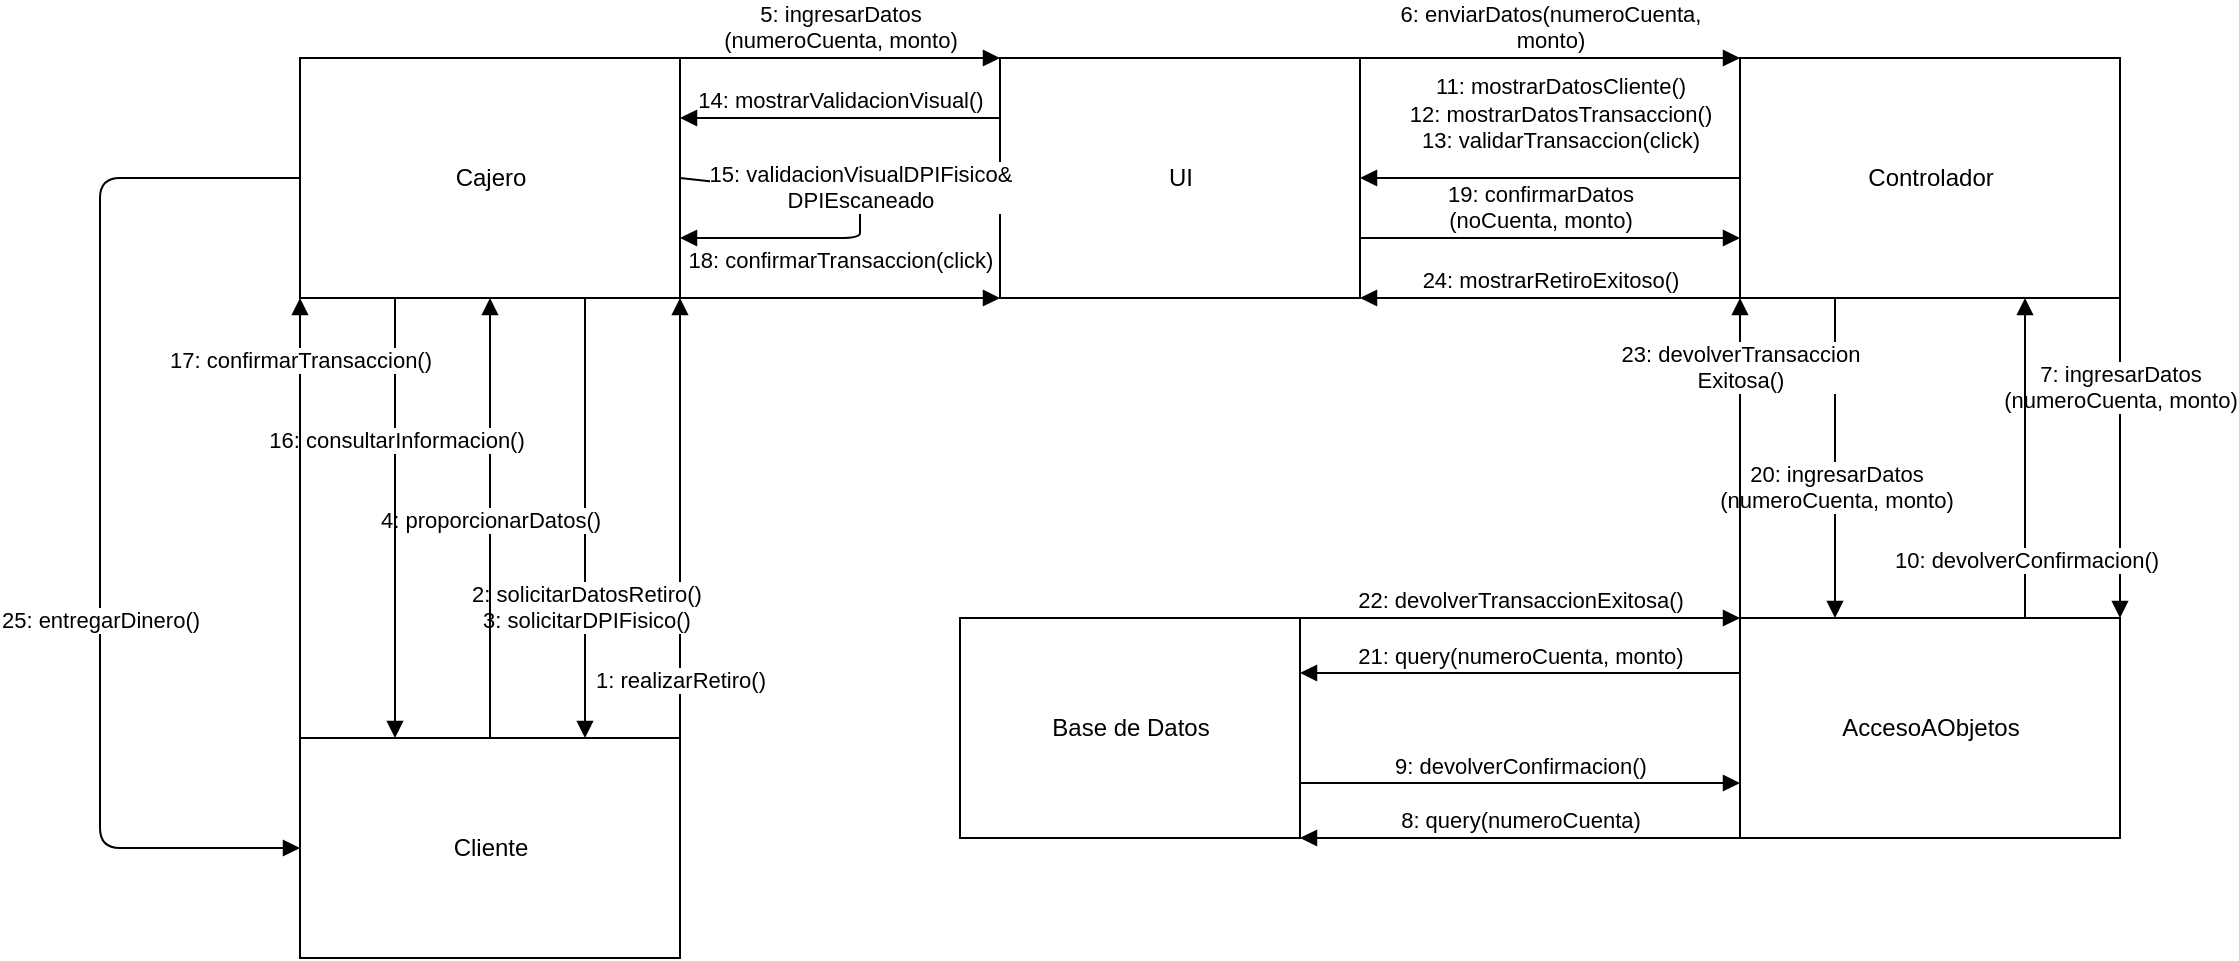 <mxfile version="13.9.6" type="google"><diagram name="Page-1" id="929967ad-93f9-6ef4-fab6-5d389245f69c"><mxGraphModel dx="663" dy="421" grid="1" gridSize="10" guides="1" tooltips="1" connect="1" arrows="1" fold="1" page="1" pageScale="1.5" pageWidth="1169" pageHeight="826" background="none" math="0" shadow="0"><root><mxCell id="0" style=";html=1;"/><mxCell id="1" style=";html=1;" parent="0"/><mxCell id="m9XbVziNE9q9JUObsaaY-10" value="Cajero" style="html=1;" parent="1" vertex="1"><mxGeometry x="680" y="460" width="190" height="120" as="geometry"/></mxCell><mxCell id="m9XbVziNE9q9JUObsaaY-11" value="UI" style="html=1;" parent="1" vertex="1"><mxGeometry x="1030" y="460" width="180" height="120" as="geometry"/></mxCell><mxCell id="m9XbVziNE9q9JUObsaaY-12" value="Controlador" style="html=1;" parent="1" vertex="1"><mxGeometry x="1400" y="460" width="190" height="120" as="geometry"/></mxCell><mxCell id="m9XbVziNE9q9JUObsaaY-13" value="AccesoAObjetos" style="html=1;" parent="1" vertex="1"><mxGeometry x="1400" y="740" width="190" height="110" as="geometry"/></mxCell><mxCell id="m9XbVziNE9q9JUObsaaY-14" value="Base de Datos" style="html=1;" parent="1" vertex="1"><mxGeometry x="1010" y="740" width="170" height="110" as="geometry"/></mxCell><mxCell id="m9XbVziNE9q9JUObsaaY-15" value="5: ingresarDatos&lt;br&gt;(numeroCuenta, monto)" style="html=1;verticalAlign=bottom;endArrow=block;exitX=1;exitY=0;exitDx=0;exitDy=0;entryX=0;entryY=0;entryDx=0;entryDy=0;" parent="1" source="m9XbVziNE9q9JUObsaaY-10" target="m9XbVziNE9q9JUObsaaY-11" edge="1"><mxGeometry width="80" relative="1" as="geometry"><mxPoint x="1160" y="560" as="sourcePoint"/><mxPoint x="1240" y="560" as="targetPoint"/></mxGeometry></mxCell><mxCell id="m9XbVziNE9q9JUObsaaY-16" value="6: enviarDatos(numeroCuenta,&lt;br&gt;monto)" style="html=1;verticalAlign=bottom;endArrow=block;exitX=1;exitY=0;exitDx=0;exitDy=0;entryX=0;entryY=0;entryDx=0;entryDy=0;" parent="1" edge="1" target="m9XbVziNE9q9JUObsaaY-12" source="m9XbVziNE9q9JUObsaaY-11"><mxGeometry width="80" relative="1" as="geometry"><mxPoint x="1199" y="505" as="sourcePoint"/><mxPoint x="1399" y="505" as="targetPoint"/></mxGeometry></mxCell><mxCell id="m9XbVziNE9q9JUObsaaY-18" value="7: ingresarDatos&lt;br&gt;(numeroCuenta, monto)" style="html=1;verticalAlign=bottom;endArrow=block;exitX=1;exitY=1;exitDx=0;exitDy=0;entryX=1;entryY=0;entryDx=0;entryDy=0;" parent="1" source="m9XbVziNE9q9JUObsaaY-12" target="m9XbVziNE9q9JUObsaaY-13" edge="1"><mxGeometry x="-0.25" width="80" relative="1" as="geometry"><mxPoint x="1430" y="570" as="sourcePoint"/><mxPoint x="1510" y="570" as="targetPoint"/><mxPoint as="offset"/></mxGeometry></mxCell><mxCell id="m9XbVziNE9q9JUObsaaY-22" value="8: query(numeroCuenta)" style="html=1;verticalAlign=bottom;endArrow=block;exitX=0;exitY=1;exitDx=0;exitDy=0;entryX=1;entryY=1;entryDx=0;entryDy=0;" parent="1" source="m9XbVziNE9q9JUObsaaY-13" target="m9XbVziNE9q9JUObsaaY-14" edge="1"><mxGeometry width="80" relative="1" as="geometry"><mxPoint x="1230" y="820" as="sourcePoint"/><mxPoint x="1310" y="820" as="targetPoint"/></mxGeometry></mxCell><mxCell id="m9XbVziNE9q9JUObsaaY-23" value="9: devolverConfirmacion()" style="html=1;verticalAlign=bottom;endArrow=block;exitX=1;exitY=0.75;exitDx=0;exitDy=0;entryX=0;entryY=0.75;entryDx=0;entryDy=0;" parent="1" source="m9XbVziNE9q9JUObsaaY-14" target="m9XbVziNE9q9JUObsaaY-13" edge="1"><mxGeometry width="80" relative="1" as="geometry"><mxPoint x="1230" y="760" as="sourcePoint"/><mxPoint x="1310" y="760" as="targetPoint"/></mxGeometry></mxCell><mxCell id="m9XbVziNE9q9JUObsaaY-24" value="10: devolverConfirmacion()" style="html=1;verticalAlign=bottom;endArrow=block;entryX=0.75;entryY=1;entryDx=0;entryDy=0;exitX=0.75;exitY=0;exitDx=0;exitDy=0;" parent="1" target="m9XbVziNE9q9JUObsaaY-12" edge="1" source="m9XbVziNE9q9JUObsaaY-13"><mxGeometry x="-0.75" width="80" relative="1" as="geometry"><mxPoint x="1440" y="740" as="sourcePoint"/><mxPoint x="1260" y="620" as="targetPoint"/><mxPoint as="offset"/></mxGeometry></mxCell><mxCell id="m9XbVziNE9q9JUObsaaY-25" value="11: mostrarDatosCliente()&lt;br&gt;12: mostrarDatosTransaccion()&lt;br&gt;13: validarTransaccion(click)" style="html=1;verticalAlign=bottom;endArrow=block;entryX=1;entryY=0.5;entryDx=0;entryDy=0;" parent="1" source="m9XbVziNE9q9JUObsaaY-12" target="m9XbVziNE9q9JUObsaaY-11" edge="1"><mxGeometry x="-0.053" y="-10" width="80" relative="1" as="geometry"><mxPoint x="1180" y="620" as="sourcePoint"/><mxPoint x="1260" y="620" as="targetPoint"/><mxPoint as="offset"/></mxGeometry></mxCell><mxCell id="m9XbVziNE9q9JUObsaaY-26" value="Cliente" style="html=1;" parent="1" vertex="1"><mxGeometry x="680" y="800" width="190" height="110" as="geometry"/></mxCell><mxCell id="m9XbVziNE9q9JUObsaaY-27" value="1: realizarRetiro()" style="html=1;verticalAlign=bottom;endArrow=block;exitX=1;exitY=0;exitDx=0;exitDy=0;entryX=1;entryY=1;entryDx=0;entryDy=0;" parent="1" source="m9XbVziNE9q9JUObsaaY-26" target="m9XbVziNE9q9JUObsaaY-10" edge="1"><mxGeometry x="-0.818" width="80" relative="1" as="geometry"><mxPoint x="880" y="480" as="sourcePoint"/><mxPoint x="960" y="480" as="targetPoint"/><mxPoint as="offset"/></mxGeometry></mxCell><mxCell id="m9XbVziNE9q9JUObsaaY-28" value="2: solicitarDatosRetiro()&lt;br&gt;3: solicitarDPIFisico()" style="html=1;verticalAlign=bottom;endArrow=block;exitX=0.75;exitY=1;exitDx=0;exitDy=0;entryX=0.75;entryY=0;entryDx=0;entryDy=0;" parent="1" source="m9XbVziNE9q9JUObsaaY-10" target="m9XbVziNE9q9JUObsaaY-26" edge="1"><mxGeometry x="0.545" width="80" relative="1" as="geometry"><mxPoint x="880" y="480" as="sourcePoint"/><mxPoint x="960" y="480" as="targetPoint"/><mxPoint as="offset"/></mxGeometry></mxCell><mxCell id="m9XbVziNE9q9JUObsaaY-29" value="4: proporcionarDatos()" style="html=1;verticalAlign=bottom;endArrow=block;entryX=0.5;entryY=1;entryDx=0;entryDy=0;exitX=0.5;exitY=0;exitDx=0;exitDy=0;" parent="1" source="m9XbVziNE9q9JUObsaaY-26" target="m9XbVziNE9q9JUObsaaY-10" edge="1"><mxGeometry x="-0.091" width="80" relative="1" as="geometry"><mxPoint x="880" y="480" as="sourcePoint"/><mxPoint x="960" y="480" as="targetPoint"/><mxPoint as="offset"/></mxGeometry></mxCell><mxCell id="m9XbVziNE9q9JUObsaaY-31" value="19: confirmarDatos&lt;br&gt;(noCuenta, monto)" style="html=1;verticalAlign=bottom;endArrow=block;entryX=0;entryY=0.75;entryDx=0;entryDy=0;exitX=1;exitY=0.75;exitDx=0;exitDy=0;" parent="1" source="m9XbVziNE9q9JUObsaaY-11" target="m9XbVziNE9q9JUObsaaY-12" edge="1"><mxGeometry x="-0.053" width="80" relative="1" as="geometry"><mxPoint x="1380" y="640" as="sourcePoint"/><mxPoint x="1230" y="600" as="targetPoint"/><mxPoint as="offset"/></mxGeometry></mxCell><mxCell id="AkkAJ5mjwiBl6GuAmSK4-1" value="14: mostrarValidacionVisual()" style="html=1;verticalAlign=bottom;endArrow=block;entryX=1;entryY=0.25;entryDx=0;entryDy=0;exitX=0;exitY=0.25;exitDx=0;exitDy=0;" edge="1" parent="1" source="m9XbVziNE9q9JUObsaaY-11" target="m9XbVziNE9q9JUObsaaY-10"><mxGeometry width="80" relative="1" as="geometry"><mxPoint x="1100" y="680" as="sourcePoint"/><mxPoint x="1180" y="680" as="targetPoint"/></mxGeometry></mxCell><mxCell id="AkkAJ5mjwiBl6GuAmSK4-2" value="16: consultarInformacion()" style="html=1;verticalAlign=bottom;endArrow=block;exitX=0.25;exitY=1;exitDx=0;exitDy=0;entryX=0.25;entryY=0;entryDx=0;entryDy=0;" edge="1" parent="1" source="m9XbVziNE9q9JUObsaaY-10" target="m9XbVziNE9q9JUObsaaY-26"><mxGeometry x="-0.273" width="80" relative="1" as="geometry"><mxPoint x="950" y="680" as="sourcePoint"/><mxPoint x="1030" y="680" as="targetPoint"/><mxPoint as="offset"/></mxGeometry></mxCell><mxCell id="AkkAJ5mjwiBl6GuAmSK4-3" value="17: confirmarTransaccion()" style="html=1;verticalAlign=bottom;endArrow=block;exitX=0;exitY=0;exitDx=0;exitDy=0;entryX=0;entryY=1;entryDx=0;entryDy=0;" edge="1" parent="1" source="m9XbVziNE9q9JUObsaaY-26" target="m9XbVziNE9q9JUObsaaY-10"><mxGeometry x="0.636" width="80" relative="1" as="geometry"><mxPoint x="950" y="680" as="sourcePoint"/><mxPoint x="1030" y="680" as="targetPoint"/><mxPoint as="offset"/></mxGeometry></mxCell><mxCell id="AkkAJ5mjwiBl6GuAmSK4-4" value="18: confirmarTransaccion(click)" style="html=1;verticalAlign=bottom;endArrow=block;exitX=1;exitY=1;exitDx=0;exitDy=0;entryX=0;entryY=1;entryDx=0;entryDy=0;" edge="1" parent="1" source="m9XbVziNE9q9JUObsaaY-10" target="m9XbVziNE9q9JUObsaaY-11"><mxGeometry y="10" width="80" relative="1" as="geometry"><mxPoint x="950" y="650" as="sourcePoint"/><mxPoint x="1030" y="650" as="targetPoint"/><mxPoint as="offset"/></mxGeometry></mxCell><mxCell id="AkkAJ5mjwiBl6GuAmSK4-5" value="20: ingresarDatos&lt;br&gt;(numeroCuenta, monto)" style="html=1;verticalAlign=bottom;endArrow=block;exitX=0.25;exitY=1;exitDx=0;exitDy=0;entryX=0.25;entryY=0;entryDx=0;entryDy=0;" edge="1" parent="1" source="m9XbVziNE9q9JUObsaaY-12" target="m9XbVziNE9q9JUObsaaY-13"><mxGeometry x="0.375" width="80" relative="1" as="geometry"><mxPoint x="1350" y="650" as="sourcePoint"/><mxPoint x="1430" y="650" as="targetPoint"/><mxPoint as="offset"/></mxGeometry></mxCell><mxCell id="AkkAJ5mjwiBl6GuAmSK4-6" value="21: query(numeroCuenta, monto)" style="html=1;verticalAlign=bottom;endArrow=block;exitX=0;exitY=0.25;exitDx=0;exitDy=0;entryX=1;entryY=0.25;entryDx=0;entryDy=0;" edge="1" parent="1" source="m9XbVziNE9q9JUObsaaY-13" target="m9XbVziNE9q9JUObsaaY-14"><mxGeometry width="80" relative="1" as="geometry"><mxPoint x="1350" y="650" as="sourcePoint"/><mxPoint x="1430" y="650" as="targetPoint"/></mxGeometry></mxCell><mxCell id="AkkAJ5mjwiBl6GuAmSK4-7" value="22: devolverTransaccionExitosa()" style="html=1;verticalAlign=bottom;endArrow=block;exitX=1;exitY=0;exitDx=0;exitDy=0;entryX=0;entryY=0;entryDx=0;entryDy=0;" edge="1" parent="1" source="m9XbVziNE9q9JUObsaaY-14" target="m9XbVziNE9q9JUObsaaY-13"><mxGeometry width="80" relative="1" as="geometry"><mxPoint x="1350" y="650" as="sourcePoint"/><mxPoint x="1430" y="650" as="targetPoint"/></mxGeometry></mxCell><mxCell id="AkkAJ5mjwiBl6GuAmSK4-8" value="23: devolverTransaccion&lt;br&gt;Exitosa()" style="html=1;verticalAlign=bottom;endArrow=block;exitX=0;exitY=0;exitDx=0;exitDy=0;entryX=0;entryY=1;entryDx=0;entryDy=0;" edge="1" parent="1" source="m9XbVziNE9q9JUObsaaY-13" target="m9XbVziNE9q9JUObsaaY-12"><mxGeometry x="0.375" width="80" relative="1" as="geometry"><mxPoint x="1350" y="650" as="sourcePoint"/><mxPoint x="1430" y="650" as="targetPoint"/><mxPoint as="offset"/></mxGeometry></mxCell><mxCell id="AkkAJ5mjwiBl6GuAmSK4-9" value="24: mostrarRetiroExitoso()" style="html=1;verticalAlign=bottom;endArrow=block;exitX=0;exitY=1;exitDx=0;exitDy=0;entryX=1;entryY=1;entryDx=0;entryDy=0;" edge="1" parent="1" source="m9XbVziNE9q9JUObsaaY-12" target="m9XbVziNE9q9JUObsaaY-11"><mxGeometry width="80" relative="1" as="geometry"><mxPoint x="1290" y="650" as="sourcePoint"/><mxPoint x="1370" y="650" as="targetPoint"/></mxGeometry></mxCell><mxCell id="AkkAJ5mjwiBl6GuAmSK4-10" value="15: validacionVisualDPIFisico&amp;amp;&lt;br&gt;DPIEscaneado" style="html=1;verticalAlign=bottom;endArrow=block;exitX=1;exitY=0.5;exitDx=0;exitDy=0;entryX=1;entryY=0.75;entryDx=0;entryDy=0;" edge="1" parent="1" source="m9XbVziNE9q9JUObsaaY-10" target="m9XbVziNE9q9JUObsaaY-10"><mxGeometry width="80" relative="1" as="geometry"><mxPoint x="890" y="650" as="sourcePoint"/><mxPoint x="970" y="650" as="targetPoint"/><Array as="points"><mxPoint x="960" y="530"/><mxPoint x="960" y="540"/><mxPoint x="960" y="550"/></Array></mxGeometry></mxCell><mxCell id="AkkAJ5mjwiBl6GuAmSK4-11" value="25: entregarDinero()" style="html=1;verticalAlign=bottom;endArrow=block;exitX=0;exitY=0.5;exitDx=0;exitDy=0;entryX=0;entryY=0.5;entryDx=0;entryDy=0;" edge="1" parent="1" source="m9XbVziNE9q9JUObsaaY-10" target="m9XbVziNE9q9JUObsaaY-26"><mxGeometry x="0.234" width="80" relative="1" as="geometry"><mxPoint x="690" y="700" as="sourcePoint"/><mxPoint x="770" y="700" as="targetPoint"/><Array as="points"><mxPoint x="580" y="520"/><mxPoint x="580" y="700"/><mxPoint x="580" y="855"/></Array><mxPoint as="offset"/></mxGeometry></mxCell></root></mxGraphModel></diagram></mxfile>